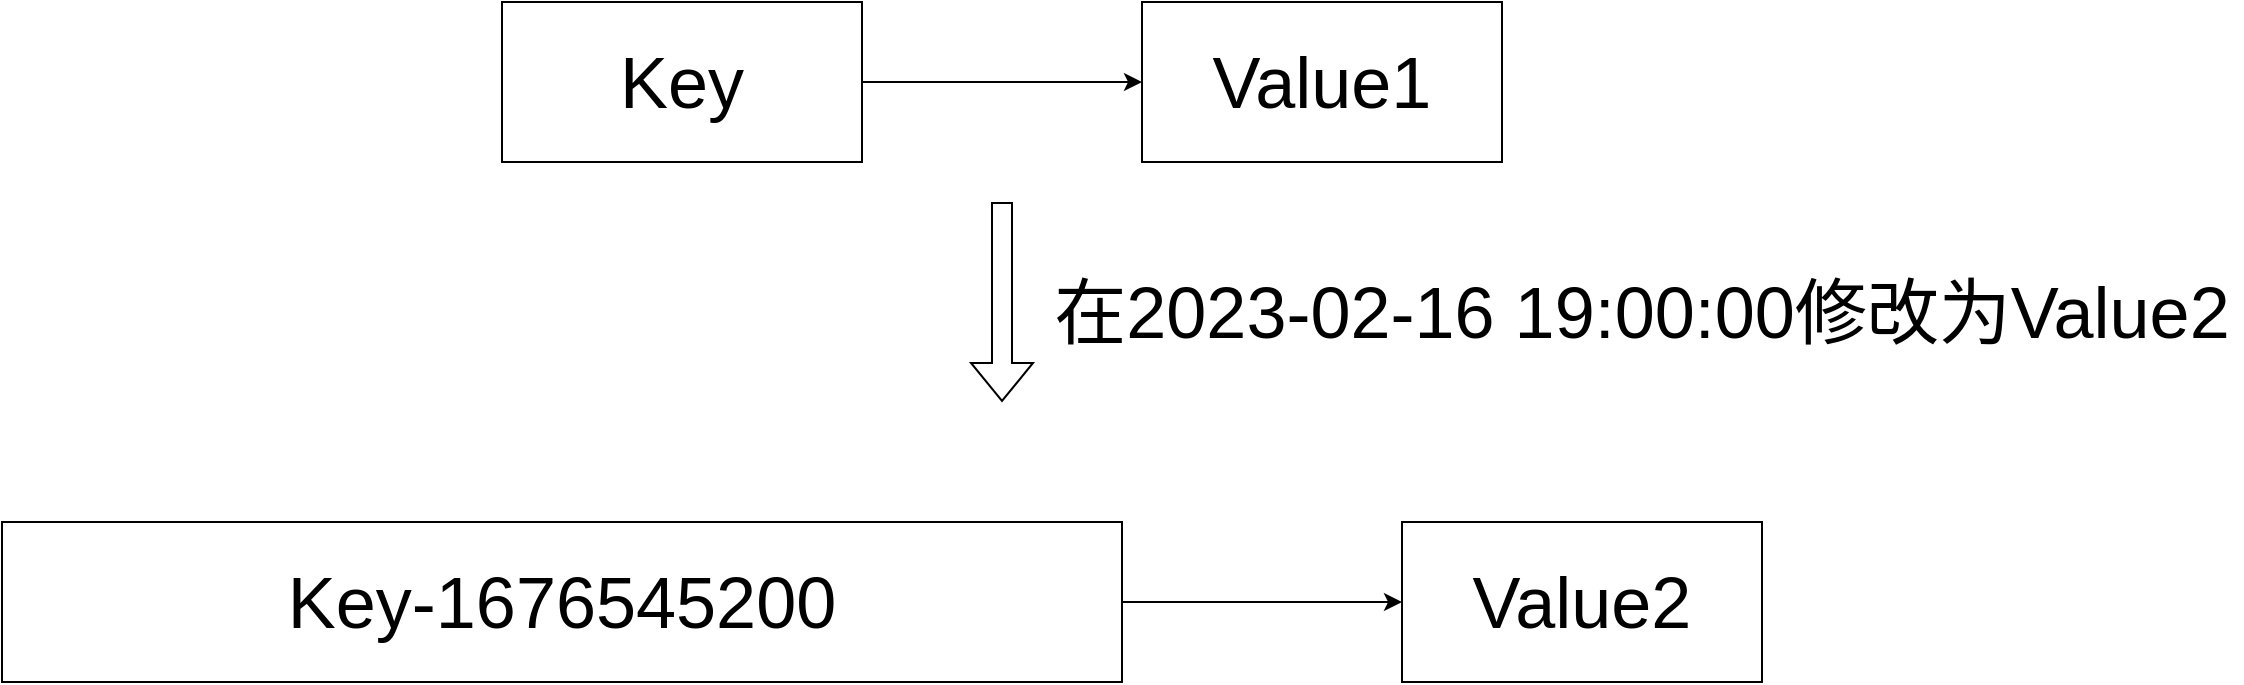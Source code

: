<mxfile version="20.3.0" type="device"><diagram id="8kFgUcRrWNRCfwmzYUuT" name="第 1 页"><mxGraphModel dx="2199" dy="892" grid="1" gridSize="10" guides="1" tooltips="1" connect="1" arrows="1" fold="1" page="1" pageScale="1" pageWidth="827" pageHeight="1169" math="0" shadow="0"><root><mxCell id="0"/><mxCell id="1" parent="0"/><mxCell id="kBOehwlwC1-tDOCpasUW-3" value="" style="edgeStyle=orthogonalEdgeStyle;rounded=0;orthogonalLoop=1;jettySize=auto;html=1;fontSize=36;entryX=0;entryY=0.5;entryDx=0;entryDy=0;" edge="1" parent="1" source="kBOehwlwC1-tDOCpasUW-1" target="kBOehwlwC1-tDOCpasUW-4"><mxGeometry relative="1" as="geometry"><mxPoint x="410" y="190" as="targetPoint"/></mxGeometry></mxCell><mxCell id="kBOehwlwC1-tDOCpasUW-1" value="&lt;font style=&quot;font-size: 36px;&quot;&gt;Key&lt;/font&gt;" style="rounded=0;whiteSpace=wrap;html=1;" vertex="1" parent="1"><mxGeometry x="120" y="150" width="180" height="80" as="geometry"/></mxCell><mxCell id="kBOehwlwC1-tDOCpasUW-4" value="&lt;font style=&quot;font-size: 36px;&quot;&gt;Value1&lt;/font&gt;" style="rounded=0;whiteSpace=wrap;html=1;" vertex="1" parent="1"><mxGeometry x="440" y="150" width="180" height="80" as="geometry"/></mxCell><mxCell id="kBOehwlwC1-tDOCpasUW-7" value="" style="shape=flexArrow;endArrow=classic;html=1;rounded=0;fontSize=36;" edge="1" parent="1"><mxGeometry width="50" height="50" relative="1" as="geometry"><mxPoint x="370" y="250" as="sourcePoint"/><mxPoint x="370" y="350" as="targetPoint"/></mxGeometry></mxCell><mxCell id="kBOehwlwC1-tDOCpasUW-8" value="在2023-02-16 19:00:00修改为Value2" style="text;html=1;strokeColor=none;fillColor=none;align=center;verticalAlign=middle;whiteSpace=wrap;rounded=0;fontSize=36;" vertex="1" parent="1"><mxGeometry x="390" y="280" width="600" height="50" as="geometry"/></mxCell><mxCell id="kBOehwlwC1-tDOCpasUW-9" value="" style="edgeStyle=orthogonalEdgeStyle;rounded=0;orthogonalLoop=1;jettySize=auto;html=1;fontSize=36;entryX=0;entryY=0.5;entryDx=0;entryDy=0;" edge="1" parent="1" source="kBOehwlwC1-tDOCpasUW-10" target="kBOehwlwC1-tDOCpasUW-11"><mxGeometry relative="1" as="geometry"><mxPoint x="540" y="450" as="targetPoint"/></mxGeometry></mxCell><mxCell id="kBOehwlwC1-tDOCpasUW-10" value="&lt;font style=&quot;font-size: 36px;&quot;&gt;Key-1676545200&lt;/font&gt;" style="rounded=0;whiteSpace=wrap;html=1;" vertex="1" parent="1"><mxGeometry x="-130" y="410" width="560" height="80" as="geometry"/></mxCell><mxCell id="kBOehwlwC1-tDOCpasUW-11" value="&lt;font style=&quot;font-size: 36px;&quot;&gt;Value2&lt;/font&gt;" style="rounded=0;whiteSpace=wrap;html=1;" vertex="1" parent="1"><mxGeometry x="570" y="410" width="180" height="80" as="geometry"/></mxCell></root></mxGraphModel></diagram></mxfile>